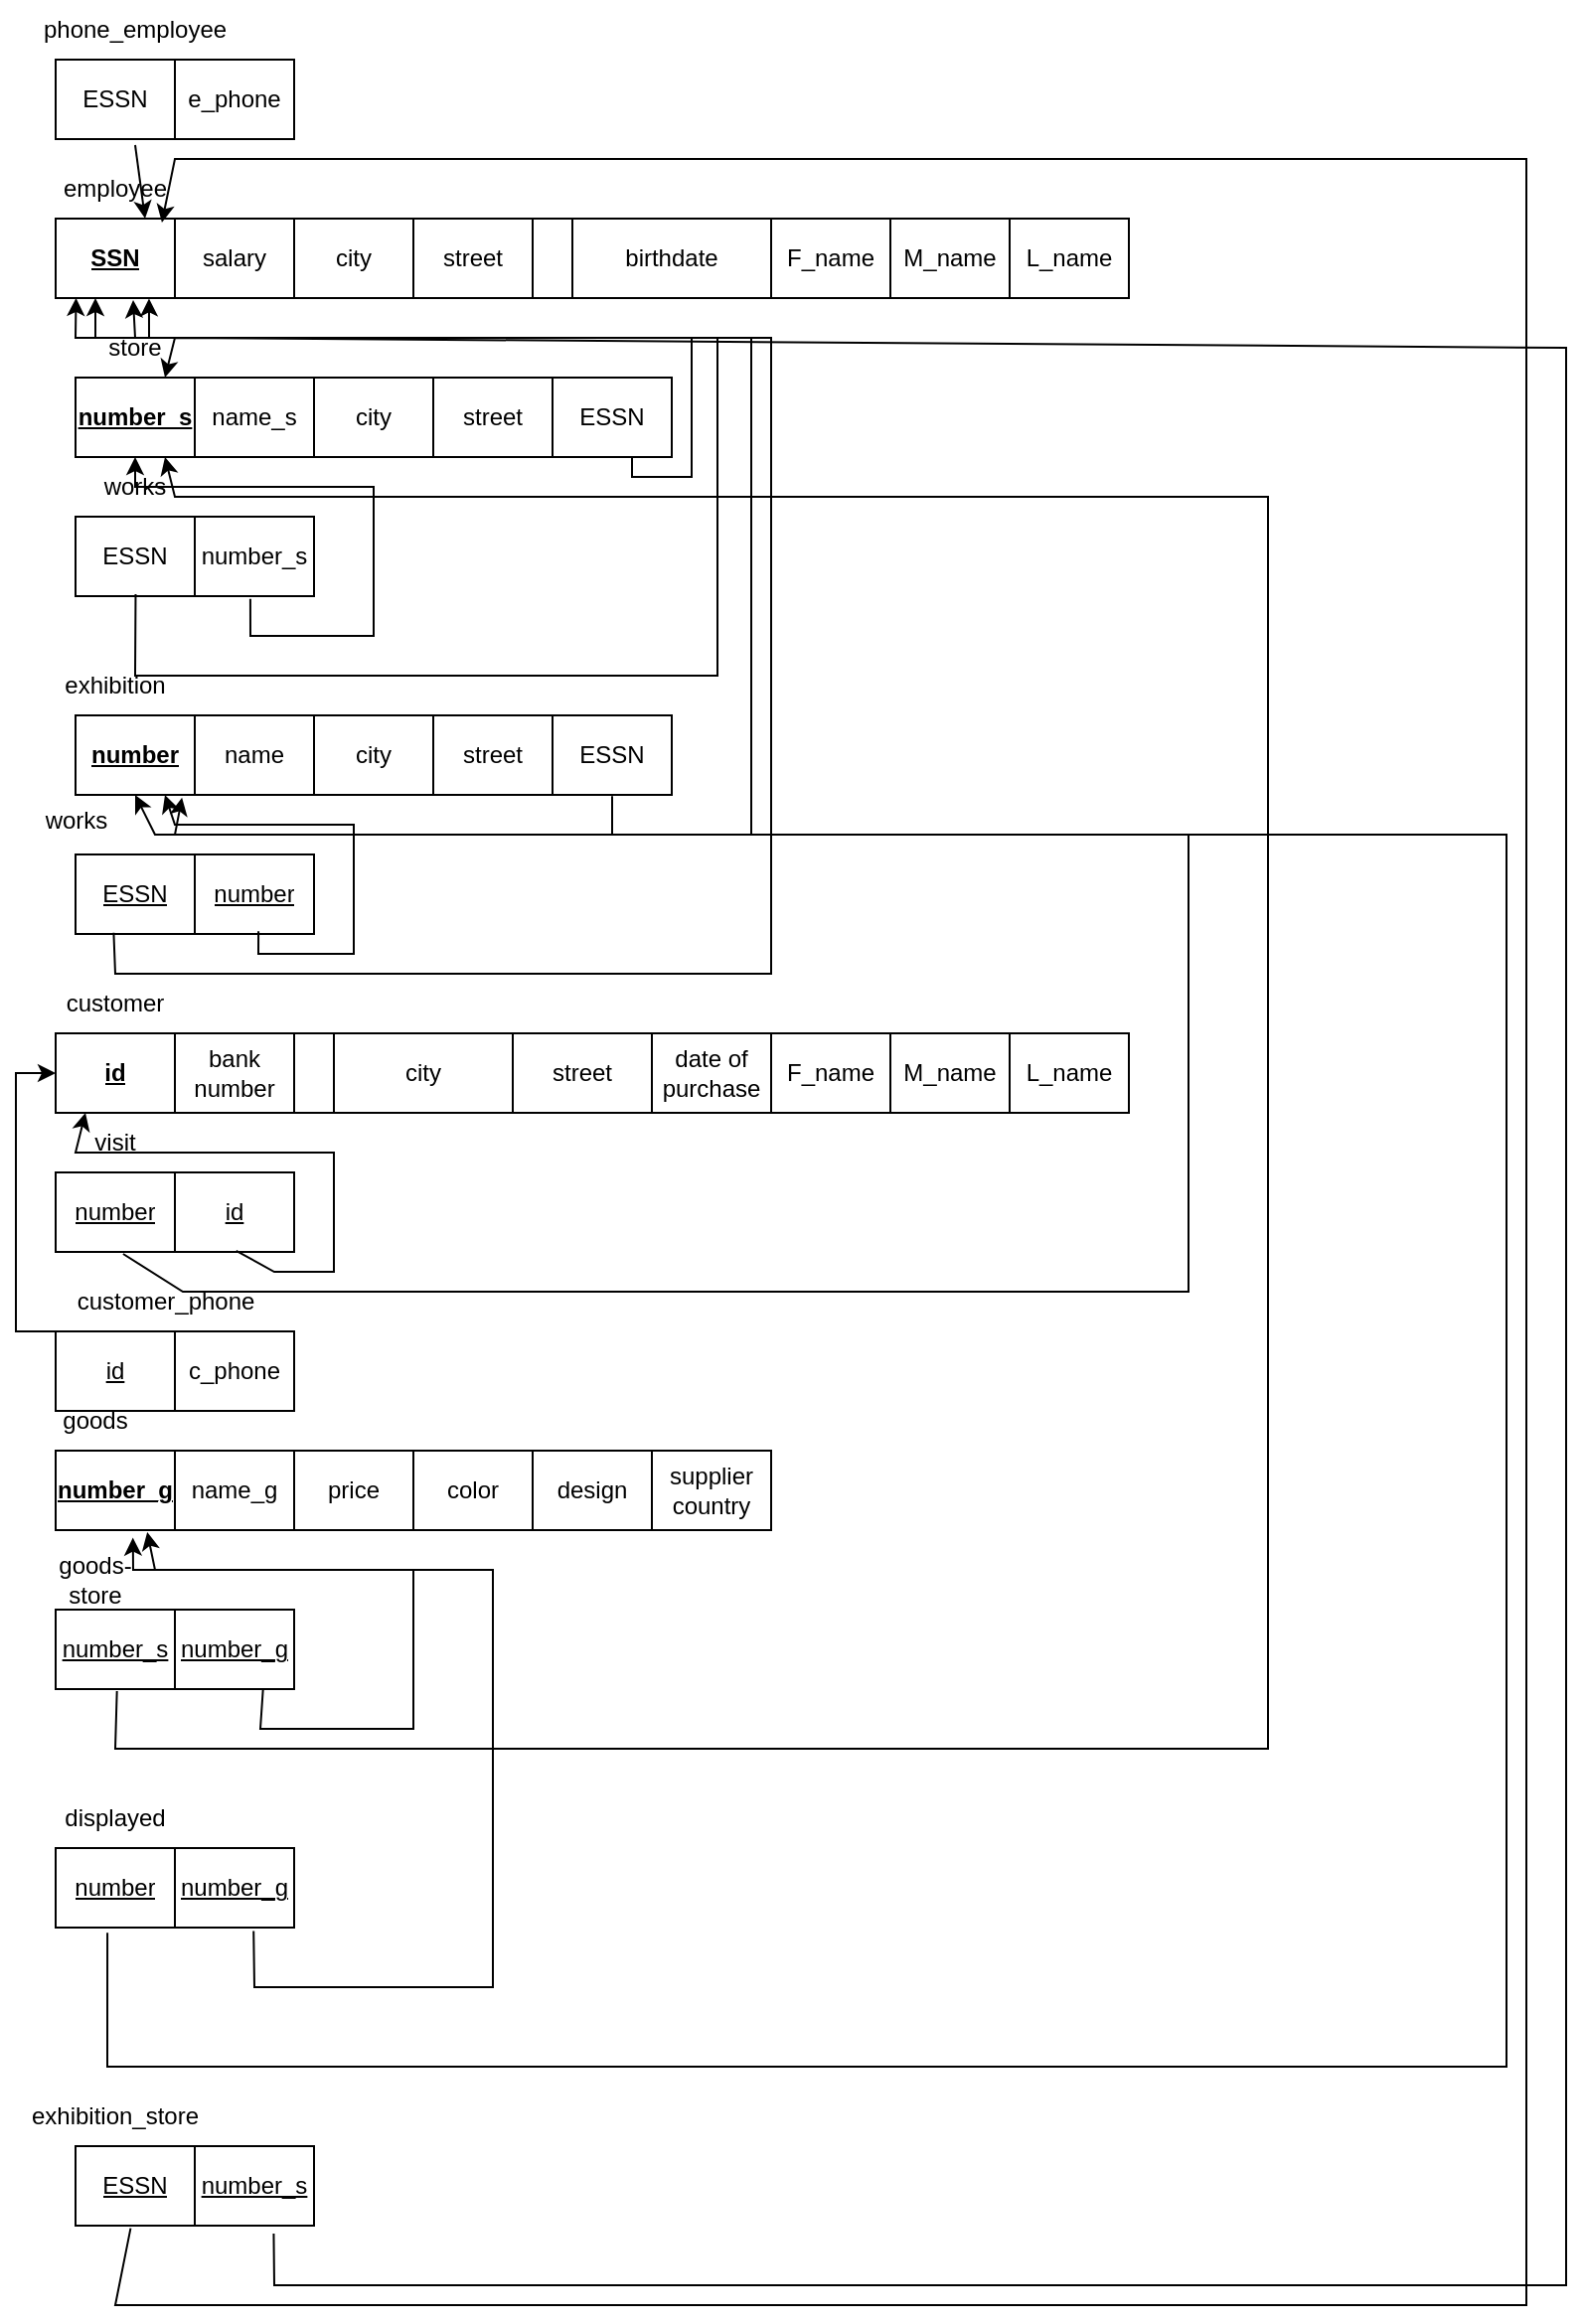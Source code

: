 <mxfile version="22.0.3" type="device">
  <diagram name="Page-1" id="58KdWN8XUuWZUOSXjbe3">
    <mxGraphModel dx="1727" dy="2123" grid="1" gridSize="10" guides="1" tooltips="1" connect="1" arrows="1" fold="1" page="1" pageScale="1" pageWidth="850" pageHeight="1100" math="0" shadow="0">
      <root>
        <mxCell id="0" />
        <mxCell id="1" parent="0" />
        <mxCell id="zqZAwybonV9abnwVC3W8-1" value="" style="shape=table;startSize=0;container=1;collapsible=0;childLayout=tableLayout;" parent="1" vertex="1">
          <mxGeometry x="30" y="30" width="540" height="40" as="geometry" />
        </mxCell>
        <mxCell id="zqZAwybonV9abnwVC3W8-2" value="" style="shape=tableRow;horizontal=0;startSize=0;swimlaneHead=0;swimlaneBody=0;strokeColor=inherit;top=0;left=0;bottom=0;right=0;collapsible=0;dropTarget=0;fillColor=none;points=[[0,0.5],[1,0.5]];portConstraint=eastwest;" parent="zqZAwybonV9abnwVC3W8-1" vertex="1">
          <mxGeometry width="540" height="40" as="geometry" />
        </mxCell>
        <mxCell id="zqZAwybonV9abnwVC3W8-3" value="&lt;u&gt;&lt;b&gt;SSN&lt;/b&gt;&lt;/u&gt;" style="shape=partialRectangle;html=1;whiteSpace=wrap;connectable=0;strokeColor=inherit;overflow=hidden;fillColor=none;top=0;left=0;bottom=0;right=0;pointerEvents=1;" parent="zqZAwybonV9abnwVC3W8-2" vertex="1">
          <mxGeometry width="60" height="40" as="geometry">
            <mxRectangle width="60" height="40" as="alternateBounds" />
          </mxGeometry>
        </mxCell>
        <mxCell id="zqZAwybonV9abnwVC3W8-4" value="salary" style="shape=partialRectangle;html=1;whiteSpace=wrap;connectable=0;strokeColor=inherit;overflow=hidden;fillColor=none;top=0;left=0;bottom=0;right=0;pointerEvents=1;" parent="zqZAwybonV9abnwVC3W8-2" vertex="1">
          <mxGeometry x="60" width="60" height="40" as="geometry">
            <mxRectangle width="60" height="40" as="alternateBounds" />
          </mxGeometry>
        </mxCell>
        <mxCell id="zqZAwybonV9abnwVC3W8-5" value="city" style="shape=partialRectangle;html=1;whiteSpace=wrap;connectable=0;strokeColor=inherit;overflow=hidden;fillColor=none;top=0;left=0;bottom=0;right=0;pointerEvents=1;" parent="zqZAwybonV9abnwVC3W8-2" vertex="1">
          <mxGeometry x="120" width="60" height="40" as="geometry">
            <mxRectangle width="60" height="40" as="alternateBounds" />
          </mxGeometry>
        </mxCell>
        <mxCell id="zqZAwybonV9abnwVC3W8-6" value="street" style="shape=partialRectangle;html=1;whiteSpace=wrap;connectable=0;strokeColor=inherit;overflow=hidden;fillColor=none;top=0;left=0;bottom=0;right=0;pointerEvents=1;" parent="zqZAwybonV9abnwVC3W8-2" vertex="1">
          <mxGeometry x="180" width="60" height="40" as="geometry">
            <mxRectangle width="60" height="40" as="alternateBounds" />
          </mxGeometry>
        </mxCell>
        <mxCell id="zqZAwybonV9abnwVC3W8-7" value="" style="shape=partialRectangle;html=1;whiteSpace=wrap;connectable=0;strokeColor=inherit;overflow=hidden;fillColor=none;top=0;left=0;bottom=0;right=0;pointerEvents=1;" parent="zqZAwybonV9abnwVC3W8-2" vertex="1">
          <mxGeometry x="240" width="20" height="40" as="geometry">
            <mxRectangle width="20" height="40" as="alternateBounds" />
          </mxGeometry>
        </mxCell>
        <mxCell id="zqZAwybonV9abnwVC3W8-8" value="birthdate" style="shape=partialRectangle;html=1;whiteSpace=wrap;connectable=0;strokeColor=inherit;overflow=hidden;fillColor=none;top=0;left=0;bottom=0;right=0;pointerEvents=1;" parent="zqZAwybonV9abnwVC3W8-2" vertex="1">
          <mxGeometry x="260" width="100" height="40" as="geometry">
            <mxRectangle width="100" height="40" as="alternateBounds" />
          </mxGeometry>
        </mxCell>
        <mxCell id="zqZAwybonV9abnwVC3W8-9" value="F_name" style="shape=partialRectangle;html=1;whiteSpace=wrap;connectable=0;strokeColor=inherit;overflow=hidden;fillColor=none;top=0;left=0;bottom=0;right=0;pointerEvents=1;" parent="zqZAwybonV9abnwVC3W8-2" vertex="1">
          <mxGeometry x="360" width="60" height="40" as="geometry">
            <mxRectangle width="60" height="40" as="alternateBounds" />
          </mxGeometry>
        </mxCell>
        <mxCell id="zqZAwybonV9abnwVC3W8-10" value="M_name" style="shape=partialRectangle;html=1;whiteSpace=wrap;connectable=0;strokeColor=inherit;overflow=hidden;fillColor=none;top=0;left=0;bottom=0;right=0;pointerEvents=1;" parent="zqZAwybonV9abnwVC3W8-2" vertex="1">
          <mxGeometry x="420" width="60" height="40" as="geometry">
            <mxRectangle width="60" height="40" as="alternateBounds" />
          </mxGeometry>
        </mxCell>
        <mxCell id="zqZAwybonV9abnwVC3W8-11" value="L_name" style="shape=partialRectangle;html=1;whiteSpace=wrap;connectable=0;strokeColor=inherit;overflow=hidden;fillColor=none;top=0;left=0;bottom=0;right=0;pointerEvents=1;" parent="zqZAwybonV9abnwVC3W8-2" vertex="1">
          <mxGeometry x="480" width="60" height="40" as="geometry">
            <mxRectangle width="60" height="40" as="alternateBounds" />
          </mxGeometry>
        </mxCell>
        <mxCell id="zqZAwybonV9abnwVC3W8-12" value="" style="shape=table;startSize=0;container=1;collapsible=0;childLayout=tableLayout;" parent="1" vertex="1">
          <mxGeometry x="40" y="110" width="300" height="40" as="geometry" />
        </mxCell>
        <mxCell id="zqZAwybonV9abnwVC3W8-13" value="" style="shape=tableRow;horizontal=0;startSize=0;swimlaneHead=0;swimlaneBody=0;strokeColor=inherit;top=0;left=0;bottom=0;right=0;collapsible=0;dropTarget=0;fillColor=none;points=[[0,0.5],[1,0.5]];portConstraint=eastwest;" parent="zqZAwybonV9abnwVC3W8-12" vertex="1">
          <mxGeometry width="300" height="40" as="geometry" />
        </mxCell>
        <mxCell id="zqZAwybonV9abnwVC3W8-14" value="&lt;b&gt;&lt;u&gt;number_s&lt;/u&gt;&lt;/b&gt;" style="shape=partialRectangle;html=1;whiteSpace=wrap;connectable=0;strokeColor=inherit;overflow=hidden;fillColor=none;top=0;left=0;bottom=0;right=0;pointerEvents=1;" parent="zqZAwybonV9abnwVC3W8-13" vertex="1">
          <mxGeometry width="60" height="40" as="geometry">
            <mxRectangle width="60" height="40" as="alternateBounds" />
          </mxGeometry>
        </mxCell>
        <mxCell id="zqZAwybonV9abnwVC3W8-15" value="name_s" style="shape=partialRectangle;html=1;whiteSpace=wrap;connectable=0;strokeColor=inherit;overflow=hidden;fillColor=none;top=0;left=0;bottom=0;right=0;pointerEvents=1;" parent="zqZAwybonV9abnwVC3W8-13" vertex="1">
          <mxGeometry x="60" width="60" height="40" as="geometry">
            <mxRectangle width="60" height="40" as="alternateBounds" />
          </mxGeometry>
        </mxCell>
        <mxCell id="zqZAwybonV9abnwVC3W8-16" value="city" style="shape=partialRectangle;html=1;whiteSpace=wrap;connectable=0;strokeColor=inherit;overflow=hidden;fillColor=none;top=0;left=0;bottom=0;right=0;pointerEvents=1;" parent="zqZAwybonV9abnwVC3W8-13" vertex="1">
          <mxGeometry x="120" width="60" height="40" as="geometry">
            <mxRectangle width="60" height="40" as="alternateBounds" />
          </mxGeometry>
        </mxCell>
        <mxCell id="zqZAwybonV9abnwVC3W8-17" value="street" style="shape=partialRectangle;html=1;whiteSpace=wrap;connectable=0;strokeColor=inherit;overflow=hidden;fillColor=none;top=0;left=0;bottom=0;right=0;pointerEvents=1;" parent="zqZAwybonV9abnwVC3W8-13" vertex="1">
          <mxGeometry x="180" width="60" height="40" as="geometry">
            <mxRectangle width="60" height="40" as="alternateBounds" />
          </mxGeometry>
        </mxCell>
        <mxCell id="zqZAwybonV9abnwVC3W8-18" value="ESSN" style="shape=partialRectangle;html=1;whiteSpace=wrap;connectable=0;strokeColor=inherit;overflow=hidden;fillColor=none;top=0;left=0;bottom=0;right=0;pointerEvents=1;" parent="zqZAwybonV9abnwVC3W8-13" vertex="1">
          <mxGeometry x="240" width="60" height="40" as="geometry">
            <mxRectangle width="60" height="40" as="alternateBounds" />
          </mxGeometry>
        </mxCell>
        <mxCell id="zqZAwybonV9abnwVC3W8-19" value="" style="shape=table;startSize=0;container=1;collapsible=0;childLayout=tableLayout;" parent="1" vertex="1">
          <mxGeometry x="40" y="180" width="120" height="40" as="geometry" />
        </mxCell>
        <mxCell id="zqZAwybonV9abnwVC3W8-20" value="" style="shape=tableRow;horizontal=0;startSize=0;swimlaneHead=0;swimlaneBody=0;strokeColor=inherit;top=0;left=0;bottom=0;right=0;collapsible=0;dropTarget=0;fillColor=none;points=[[0,0.5],[1,0.5]];portConstraint=eastwest;" parent="zqZAwybonV9abnwVC3W8-19" vertex="1">
          <mxGeometry width="120" height="40" as="geometry" />
        </mxCell>
        <mxCell id="zqZAwybonV9abnwVC3W8-21" value="ESSN" style="shape=partialRectangle;html=1;whiteSpace=wrap;connectable=0;strokeColor=inherit;overflow=hidden;fillColor=none;top=0;left=0;bottom=0;right=0;pointerEvents=1;" parent="zqZAwybonV9abnwVC3W8-20" vertex="1">
          <mxGeometry width="60" height="40" as="geometry">
            <mxRectangle width="60" height="40" as="alternateBounds" />
          </mxGeometry>
        </mxCell>
        <mxCell id="zqZAwybonV9abnwVC3W8-22" value="number_s" style="shape=partialRectangle;html=1;whiteSpace=wrap;connectable=0;strokeColor=inherit;overflow=hidden;fillColor=none;top=0;left=0;bottom=0;right=0;pointerEvents=1;" parent="zqZAwybonV9abnwVC3W8-20" vertex="1">
          <mxGeometry x="60" width="60" height="40" as="geometry">
            <mxRectangle width="60" height="40" as="alternateBounds" />
          </mxGeometry>
        </mxCell>
        <mxCell id="zqZAwybonV9abnwVC3W8-23" value="employee" style="text;html=1;strokeColor=none;fillColor=none;align=center;verticalAlign=middle;whiteSpace=wrap;rounded=0;" parent="1" vertex="1">
          <mxGeometry x="30" width="60" height="30" as="geometry" />
        </mxCell>
        <mxCell id="zqZAwybonV9abnwVC3W8-24" value="store" style="text;html=1;strokeColor=none;fillColor=none;align=center;verticalAlign=middle;whiteSpace=wrap;rounded=0;" parent="1" vertex="1">
          <mxGeometry x="40" y="80" width="60" height="30" as="geometry" />
        </mxCell>
        <mxCell id="zqZAwybonV9abnwVC3W8-25" value="works" style="text;html=1;strokeColor=none;fillColor=none;align=center;verticalAlign=middle;whiteSpace=wrap;rounded=0;" parent="1" vertex="1">
          <mxGeometry x="40" y="150" width="60" height="30" as="geometry" />
        </mxCell>
        <mxCell id="zqZAwybonV9abnwVC3W8-26" value="" style="endArrow=classic;html=1;rounded=0;" parent="1" edge="1">
          <mxGeometry width="50" height="50" relative="1" as="geometry">
            <mxPoint x="320" y="150" as="sourcePoint" />
            <mxPoint x="69" y="71" as="targetPoint" />
            <Array as="points">
              <mxPoint x="320" y="160" />
              <mxPoint x="350" y="160" />
              <mxPoint x="350" y="90" />
              <mxPoint x="210" y="90" />
              <mxPoint x="70" y="90" />
            </Array>
          </mxGeometry>
        </mxCell>
        <mxCell id="zqZAwybonV9abnwVC3W8-27" value="" style="endArrow=classic;html=1;rounded=0;exitX=0.227;exitY=0.975;exitDx=0;exitDy=0;exitPerimeter=0;entryX=0.087;entryY=1.005;entryDx=0;entryDy=0;entryPerimeter=0;" parent="1" target="zqZAwybonV9abnwVC3W8-2" edge="1">
          <mxGeometry width="50" height="50" relative="1" as="geometry">
            <mxPoint x="70.24" y="219" as="sourcePoint" />
            <mxPoint x="330" y="80" as="targetPoint" />
            <Array as="points">
              <mxPoint x="70" y="260" />
              <mxPoint x="233" y="260" />
              <mxPoint x="300" y="260" />
              <mxPoint x="363" y="260" />
              <mxPoint x="363" y="90" />
              <mxPoint x="77" y="90" />
            </Array>
          </mxGeometry>
        </mxCell>
        <mxCell id="zqZAwybonV9abnwVC3W8-28" value="" style="endArrow=classic;html=1;rounded=0;exitX=0.733;exitY=1.035;exitDx=0;exitDy=0;exitPerimeter=0;entryX=0.5;entryY=0;entryDx=0;entryDy=0;" parent="1" source="zqZAwybonV9abnwVC3W8-20" target="zqZAwybonV9abnwVC3W8-25" edge="1">
          <mxGeometry width="50" height="50" relative="1" as="geometry">
            <mxPoint x="130" y="230" as="sourcePoint" />
            <mxPoint x="180" y="210" as="targetPoint" />
            <Array as="points">
              <mxPoint x="128" y="240" />
              <mxPoint x="190" y="240" />
              <mxPoint x="190" y="165" />
              <mxPoint x="70" y="165" />
            </Array>
          </mxGeometry>
        </mxCell>
        <mxCell id="zqZAwybonV9abnwVC3W8-29" value="" style="shape=table;startSize=0;container=1;collapsible=0;childLayout=tableLayout;" parent="1" vertex="1">
          <mxGeometry x="40" y="280" width="300" height="40" as="geometry" />
        </mxCell>
        <mxCell id="zqZAwybonV9abnwVC3W8-30" value="" style="shape=tableRow;horizontal=0;startSize=0;swimlaneHead=0;swimlaneBody=0;strokeColor=inherit;top=0;left=0;bottom=0;right=0;collapsible=0;dropTarget=0;fillColor=none;points=[[0,0.5],[1,0.5]];portConstraint=eastwest;" parent="zqZAwybonV9abnwVC3W8-29" vertex="1">
          <mxGeometry width="300" height="40" as="geometry" />
        </mxCell>
        <mxCell id="zqZAwybonV9abnwVC3W8-31" value="&lt;b&gt;&lt;u&gt;number&lt;/u&gt;&lt;/b&gt;" style="shape=partialRectangle;html=1;whiteSpace=wrap;connectable=0;strokeColor=inherit;overflow=hidden;fillColor=none;top=0;left=0;bottom=0;right=0;pointerEvents=1;" parent="zqZAwybonV9abnwVC3W8-30" vertex="1">
          <mxGeometry width="60" height="40" as="geometry">
            <mxRectangle width="60" height="40" as="alternateBounds" />
          </mxGeometry>
        </mxCell>
        <mxCell id="zqZAwybonV9abnwVC3W8-32" value="name" style="shape=partialRectangle;html=1;whiteSpace=wrap;connectable=0;strokeColor=inherit;overflow=hidden;fillColor=none;top=0;left=0;bottom=0;right=0;pointerEvents=1;" parent="zqZAwybonV9abnwVC3W8-30" vertex="1">
          <mxGeometry x="60" width="60" height="40" as="geometry">
            <mxRectangle width="60" height="40" as="alternateBounds" />
          </mxGeometry>
        </mxCell>
        <mxCell id="zqZAwybonV9abnwVC3W8-33" value="city" style="shape=partialRectangle;html=1;whiteSpace=wrap;connectable=0;strokeColor=inherit;overflow=hidden;fillColor=none;top=0;left=0;bottom=0;right=0;pointerEvents=1;" parent="zqZAwybonV9abnwVC3W8-30" vertex="1">
          <mxGeometry x="120" width="60" height="40" as="geometry">
            <mxRectangle width="60" height="40" as="alternateBounds" />
          </mxGeometry>
        </mxCell>
        <mxCell id="zqZAwybonV9abnwVC3W8-34" value="street" style="shape=partialRectangle;html=1;whiteSpace=wrap;connectable=0;strokeColor=inherit;overflow=hidden;fillColor=none;top=0;left=0;bottom=0;right=0;pointerEvents=1;" parent="zqZAwybonV9abnwVC3W8-30" vertex="1">
          <mxGeometry x="180" width="60" height="40" as="geometry">
            <mxRectangle width="60" height="40" as="alternateBounds" />
          </mxGeometry>
        </mxCell>
        <mxCell id="zqZAwybonV9abnwVC3W8-35" value="ESSN" style="shape=partialRectangle;html=1;whiteSpace=wrap;connectable=0;strokeColor=inherit;overflow=hidden;fillColor=none;top=0;left=0;bottom=0;right=0;pointerEvents=1;" parent="zqZAwybonV9abnwVC3W8-30" vertex="1">
          <mxGeometry x="240" width="60" height="40" as="geometry">
            <mxRectangle width="60" height="40" as="alternateBounds" />
          </mxGeometry>
        </mxCell>
        <mxCell id="zqZAwybonV9abnwVC3W8-36" value="" style="shape=table;startSize=0;container=1;collapsible=0;childLayout=tableLayout;" parent="1" vertex="1">
          <mxGeometry x="40" y="350" width="120" height="40" as="geometry" />
        </mxCell>
        <mxCell id="zqZAwybonV9abnwVC3W8-37" value="" style="shape=tableRow;horizontal=0;startSize=0;swimlaneHead=0;swimlaneBody=0;strokeColor=inherit;top=0;left=0;bottom=0;right=0;collapsible=0;dropTarget=0;fillColor=none;points=[[0,0.5],[1,0.5]];portConstraint=eastwest;" parent="zqZAwybonV9abnwVC3W8-36" vertex="1">
          <mxGeometry width="120" height="40" as="geometry" />
        </mxCell>
        <mxCell id="zqZAwybonV9abnwVC3W8-38" value="&lt;u&gt;ESSN&lt;/u&gt;" style="shape=partialRectangle;html=1;whiteSpace=wrap;connectable=0;strokeColor=inherit;overflow=hidden;fillColor=none;top=0;left=0;bottom=0;right=0;pointerEvents=1;" parent="zqZAwybonV9abnwVC3W8-37" vertex="1">
          <mxGeometry width="60" height="40" as="geometry">
            <mxRectangle width="60" height="40" as="alternateBounds" />
          </mxGeometry>
        </mxCell>
        <mxCell id="zqZAwybonV9abnwVC3W8-39" value="&lt;u&gt;number&lt;/u&gt;" style="shape=partialRectangle;html=1;whiteSpace=wrap;connectable=0;strokeColor=inherit;overflow=hidden;fillColor=none;top=0;left=0;bottom=0;right=0;pointerEvents=1;" parent="zqZAwybonV9abnwVC3W8-37" vertex="1">
          <mxGeometry x="60" width="60" height="40" as="geometry">
            <mxRectangle width="60" height="40" as="alternateBounds" />
          </mxGeometry>
        </mxCell>
        <mxCell id="zqZAwybonV9abnwVC3W8-40" value="exhibition" style="text;html=1;strokeColor=none;fillColor=none;align=center;verticalAlign=middle;whiteSpace=wrap;rounded=0;" parent="1" vertex="1">
          <mxGeometry x="30" y="250" width="60" height="30" as="geometry" />
        </mxCell>
        <mxCell id="zqZAwybonV9abnwVC3W8-42" value="" style="endArrow=classic;html=1;rounded=0;exitX=0.928;exitY=1.015;exitDx=0;exitDy=0;exitPerimeter=0;" parent="1" edge="1">
          <mxGeometry width="50" height="50" relative="1" as="geometry">
            <mxPoint x="310.0" y="320.6" as="sourcePoint" />
            <mxPoint x="50" y="70" as="targetPoint" />
            <Array as="points">
              <mxPoint x="310" y="340" />
              <mxPoint x="351.6" y="340" />
              <mxPoint x="380" y="340" />
              <mxPoint x="380" y="90" />
              <mxPoint x="50" y="90" />
            </Array>
          </mxGeometry>
        </mxCell>
        <mxCell id="zqZAwybonV9abnwVC3W8-43" value="" style="endArrow=classic;html=1;rounded=0;exitX=0.16;exitY=0.985;exitDx=0;exitDy=0;exitPerimeter=0;entryX=0.019;entryY=1;entryDx=0;entryDy=0;entryPerimeter=0;" parent="1" source="zqZAwybonV9abnwVC3W8-37" target="zqZAwybonV9abnwVC3W8-2" edge="1">
          <mxGeometry width="50" height="50" relative="1" as="geometry">
            <mxPoint x="60" y="410" as="sourcePoint" />
            <mxPoint x="390" y="80" as="targetPoint" />
            <Array as="points">
              <mxPoint x="60" y="410" />
              <mxPoint x="100" y="410" />
              <mxPoint x="390" y="410" />
              <mxPoint x="390" y="90" />
              <mxPoint x="40" y="90" />
            </Array>
          </mxGeometry>
        </mxCell>
        <mxCell id="zqZAwybonV9abnwVC3W8-44" value="" style="endArrow=classic;html=1;rounded=0;exitX=0.767;exitY=0.965;exitDx=0;exitDy=0;exitPerimeter=0;entryX=0.75;entryY=0;entryDx=0;entryDy=0;" parent="1" source="zqZAwybonV9abnwVC3W8-37" edge="1">
          <mxGeometry width="50" height="50" relative="1" as="geometry">
            <mxPoint x="180" y="395" as="sourcePoint" />
            <mxPoint x="85" y="320" as="targetPoint" />
            <Array as="points">
              <mxPoint x="132" y="400" />
              <mxPoint x="180" y="400" />
              <mxPoint x="180" y="380" />
              <mxPoint x="180" y="335" />
              <mxPoint x="90" y="335" />
            </Array>
          </mxGeometry>
        </mxCell>
        <mxCell id="zqZAwybonV9abnwVC3W8-45" value="" style="shape=table;startSize=0;container=1;collapsible=0;childLayout=tableLayout;" parent="1" vertex="1">
          <mxGeometry x="30" y="440" width="540" height="40" as="geometry" />
        </mxCell>
        <mxCell id="zqZAwybonV9abnwVC3W8-46" value="" style="shape=tableRow;horizontal=0;startSize=0;swimlaneHead=0;swimlaneBody=0;strokeColor=inherit;top=0;left=0;bottom=0;right=0;collapsible=0;dropTarget=0;fillColor=none;points=[[0,0.5],[1,0.5]];portConstraint=eastwest;" parent="zqZAwybonV9abnwVC3W8-45" vertex="1">
          <mxGeometry width="540" height="40" as="geometry" />
        </mxCell>
        <mxCell id="zqZAwybonV9abnwVC3W8-47" value="&lt;b&gt;&lt;u&gt;id&lt;/u&gt;&lt;/b&gt;" style="shape=partialRectangle;html=1;whiteSpace=wrap;connectable=0;strokeColor=inherit;overflow=hidden;fillColor=none;top=0;left=0;bottom=0;right=0;pointerEvents=1;" parent="zqZAwybonV9abnwVC3W8-46" vertex="1">
          <mxGeometry width="60" height="40" as="geometry">
            <mxRectangle width="60" height="40" as="alternateBounds" />
          </mxGeometry>
        </mxCell>
        <mxCell id="zqZAwybonV9abnwVC3W8-48" value="bank number" style="shape=partialRectangle;html=1;whiteSpace=wrap;connectable=0;strokeColor=inherit;overflow=hidden;fillColor=none;top=0;left=0;bottom=0;right=0;pointerEvents=1;" parent="zqZAwybonV9abnwVC3W8-46" vertex="1">
          <mxGeometry x="60" width="60" height="40" as="geometry">
            <mxRectangle width="60" height="40" as="alternateBounds" />
          </mxGeometry>
        </mxCell>
        <mxCell id="zqZAwybonV9abnwVC3W8-49" value="" style="shape=partialRectangle;html=1;whiteSpace=wrap;connectable=0;strokeColor=inherit;overflow=hidden;fillColor=none;top=0;left=0;bottom=0;right=0;pointerEvents=1;" parent="zqZAwybonV9abnwVC3W8-46" vertex="1">
          <mxGeometry x="120" width="20" height="40" as="geometry">
            <mxRectangle width="20" height="40" as="alternateBounds" />
          </mxGeometry>
        </mxCell>
        <mxCell id="zqZAwybonV9abnwVC3W8-50" value="city" style="shape=partialRectangle;html=1;whiteSpace=wrap;connectable=0;strokeColor=inherit;overflow=hidden;fillColor=none;top=0;left=0;bottom=0;right=0;pointerEvents=1;" parent="zqZAwybonV9abnwVC3W8-46" vertex="1">
          <mxGeometry x="140" width="90" height="40" as="geometry">
            <mxRectangle width="90" height="40" as="alternateBounds" />
          </mxGeometry>
        </mxCell>
        <mxCell id="zqZAwybonV9abnwVC3W8-51" value="street" style="shape=partialRectangle;html=1;whiteSpace=wrap;connectable=0;strokeColor=inherit;overflow=hidden;fillColor=none;top=0;left=0;bottom=0;right=0;pointerEvents=1;" parent="zqZAwybonV9abnwVC3W8-46" vertex="1">
          <mxGeometry x="230" width="70" height="40" as="geometry">
            <mxRectangle width="70" height="40" as="alternateBounds" />
          </mxGeometry>
        </mxCell>
        <mxCell id="zqZAwybonV9abnwVC3W8-52" value="date of purchase" style="shape=partialRectangle;html=1;whiteSpace=wrap;connectable=0;strokeColor=inherit;overflow=hidden;fillColor=none;top=0;left=0;bottom=0;right=0;pointerEvents=1;" parent="zqZAwybonV9abnwVC3W8-46" vertex="1">
          <mxGeometry x="300" width="60" height="40" as="geometry">
            <mxRectangle width="60" height="40" as="alternateBounds" />
          </mxGeometry>
        </mxCell>
        <mxCell id="zqZAwybonV9abnwVC3W8-53" value="F_name" style="shape=partialRectangle;html=1;whiteSpace=wrap;connectable=0;strokeColor=inherit;overflow=hidden;fillColor=none;top=0;left=0;bottom=0;right=0;pointerEvents=1;" parent="zqZAwybonV9abnwVC3W8-46" vertex="1">
          <mxGeometry x="360" width="60" height="40" as="geometry">
            <mxRectangle width="60" height="40" as="alternateBounds" />
          </mxGeometry>
        </mxCell>
        <mxCell id="zqZAwybonV9abnwVC3W8-54" value="M_name" style="shape=partialRectangle;html=1;whiteSpace=wrap;connectable=0;strokeColor=inherit;overflow=hidden;fillColor=none;top=0;left=0;bottom=0;right=0;pointerEvents=1;" parent="zqZAwybonV9abnwVC3W8-46" vertex="1">
          <mxGeometry x="420" width="60" height="40" as="geometry">
            <mxRectangle width="60" height="40" as="alternateBounds" />
          </mxGeometry>
        </mxCell>
        <mxCell id="zqZAwybonV9abnwVC3W8-55" value="L_name" style="shape=partialRectangle;html=1;whiteSpace=wrap;connectable=0;strokeColor=inherit;overflow=hidden;fillColor=none;top=0;left=0;bottom=0;right=0;pointerEvents=1;" parent="zqZAwybonV9abnwVC3W8-46" vertex="1">
          <mxGeometry x="480" width="60" height="40" as="geometry">
            <mxRectangle width="60" height="40" as="alternateBounds" />
          </mxGeometry>
        </mxCell>
        <mxCell id="zqZAwybonV9abnwVC3W8-56" value="" style="shape=table;startSize=0;container=1;collapsible=0;childLayout=tableLayout;" parent="1" vertex="1">
          <mxGeometry x="30" y="510" width="120" height="40" as="geometry" />
        </mxCell>
        <mxCell id="zqZAwybonV9abnwVC3W8-57" value="" style="shape=tableRow;horizontal=0;startSize=0;swimlaneHead=0;swimlaneBody=0;strokeColor=inherit;top=0;left=0;bottom=0;right=0;collapsible=0;dropTarget=0;fillColor=none;points=[[0,0.5],[1,0.5]];portConstraint=eastwest;" parent="zqZAwybonV9abnwVC3W8-56" vertex="1">
          <mxGeometry width="120" height="40" as="geometry" />
        </mxCell>
        <mxCell id="zqZAwybonV9abnwVC3W8-58" value="&lt;u&gt;number&lt;/u&gt;" style="shape=partialRectangle;html=1;whiteSpace=wrap;connectable=0;strokeColor=inherit;overflow=hidden;fillColor=none;top=0;left=0;bottom=0;right=0;pointerEvents=1;" parent="zqZAwybonV9abnwVC3W8-57" vertex="1">
          <mxGeometry width="60" height="40" as="geometry">
            <mxRectangle width="60" height="40" as="alternateBounds" />
          </mxGeometry>
        </mxCell>
        <mxCell id="zqZAwybonV9abnwVC3W8-59" value="&lt;u&gt;id&lt;/u&gt;" style="shape=partialRectangle;html=1;whiteSpace=wrap;connectable=0;strokeColor=inherit;overflow=hidden;fillColor=none;top=0;left=0;bottom=0;right=0;pointerEvents=1;" parent="zqZAwybonV9abnwVC3W8-57" vertex="1">
          <mxGeometry x="60" width="60" height="40" as="geometry">
            <mxRectangle width="60" height="40" as="alternateBounds" />
          </mxGeometry>
        </mxCell>
        <mxCell id="zqZAwybonV9abnwVC3W8-60" value="customer" style="text;html=1;strokeColor=none;fillColor=none;align=center;verticalAlign=middle;whiteSpace=wrap;rounded=0;" parent="1" vertex="1">
          <mxGeometry x="30" y="410" width="60" height="30" as="geometry" />
        </mxCell>
        <mxCell id="zqZAwybonV9abnwVC3W8-61" value="visit" style="text;html=1;strokeColor=none;fillColor=none;align=center;verticalAlign=middle;whiteSpace=wrap;rounded=0;" parent="1" vertex="1">
          <mxGeometry x="30" y="480" width="60" height="30" as="geometry" />
        </mxCell>
        <mxCell id="zqZAwybonV9abnwVC3W8-67" value="" style="endArrow=classic;html=1;rounded=0;exitX=0.87;exitY=0.985;exitDx=0;exitDy=0;exitPerimeter=0;entryX=0.108;entryY=1.095;entryDx=0;entryDy=0;entryPerimeter=0;" parent="1" source="zqZAwybonV9abnwVC3W8-80" target="zqZAwybonV9abnwVC3W8-72" edge="1">
          <mxGeometry width="50" height="50" relative="1" as="geometry">
            <mxPoint x="165" y="750" as="sourcePoint" />
            <mxPoint x="200" y="670" as="targetPoint" />
            <Array as="points">
              <mxPoint x="133" y="790" />
              <mxPoint x="210" y="790" />
              <mxPoint x="210" y="750" />
              <mxPoint x="210" y="710" />
              <mxPoint x="69" y="710" />
            </Array>
          </mxGeometry>
        </mxCell>
        <mxCell id="zqZAwybonV9abnwVC3W8-69" value="" style="endArrow=classic;html=1;rounded=0;exitX=0.757;exitY=0.985;exitDx=0;exitDy=0;exitPerimeter=0;entryX=0.25;entryY=0;entryDx=0;entryDy=0;" parent="1" source="zqZAwybonV9abnwVC3W8-57" target="zqZAwybonV9abnwVC3W8-61" edge="1">
          <mxGeometry width="50" height="50" relative="1" as="geometry">
            <mxPoint x="150" y="590" as="sourcePoint" />
            <mxPoint x="170" y="490" as="targetPoint" />
            <Array as="points">
              <mxPoint x="140" y="560" />
              <mxPoint x="170" y="560" />
              <mxPoint x="170" y="500" />
              <mxPoint x="40" y="500" />
            </Array>
          </mxGeometry>
        </mxCell>
        <mxCell id="zqZAwybonV9abnwVC3W8-70" value="" style="endArrow=classic;html=1;rounded=0;exitX=0.283;exitY=1.025;exitDx=0;exitDy=0;exitPerimeter=0;entryX=0.893;entryY=0.047;entryDx=0;entryDy=0;entryPerimeter=0;" parent="1" source="zqZAwybonV9abnwVC3W8-57" edge="1">
          <mxGeometry width="50" height="50" relative="1" as="geometry">
            <mxPoint x="90" y="590" as="sourcePoint" />
            <mxPoint x="93.58" y="321.41" as="targetPoint" />
            <Array as="points">
              <mxPoint x="94" y="570" />
              <mxPoint x="600" y="570" />
              <mxPoint x="600" y="340" />
              <mxPoint x="170" y="340" />
              <mxPoint x="90" y="340" />
            </Array>
          </mxGeometry>
        </mxCell>
        <mxCell id="zqZAwybonV9abnwVC3W8-79" value="" style="shape=table;startSize=0;container=1;collapsible=0;childLayout=tableLayout;" parent="1" vertex="1">
          <mxGeometry x="30" y="730" width="120" height="40" as="geometry" />
        </mxCell>
        <mxCell id="zqZAwybonV9abnwVC3W8-80" value="" style="shape=tableRow;horizontal=0;startSize=0;swimlaneHead=0;swimlaneBody=0;strokeColor=inherit;top=0;left=0;bottom=0;right=0;collapsible=0;dropTarget=0;fillColor=none;points=[[0,0.5],[1,0.5]];portConstraint=eastwest;" parent="zqZAwybonV9abnwVC3W8-79" vertex="1">
          <mxGeometry width="120" height="40" as="geometry" />
        </mxCell>
        <mxCell id="zqZAwybonV9abnwVC3W8-81" value="&lt;u&gt;number_s&lt;/u&gt;" style="shape=partialRectangle;html=1;whiteSpace=wrap;connectable=0;strokeColor=inherit;overflow=hidden;fillColor=none;top=0;left=0;bottom=0;right=0;pointerEvents=1;" parent="zqZAwybonV9abnwVC3W8-80" vertex="1">
          <mxGeometry width="60" height="40" as="geometry">
            <mxRectangle width="60" height="40" as="alternateBounds" />
          </mxGeometry>
        </mxCell>
        <mxCell id="zqZAwybonV9abnwVC3W8-82" value="&lt;u&gt;number_g&lt;/u&gt;" style="shape=partialRectangle;html=1;whiteSpace=wrap;connectable=0;strokeColor=inherit;overflow=hidden;fillColor=none;top=0;left=0;bottom=0;right=0;pointerEvents=1;" parent="zqZAwybonV9abnwVC3W8-80" vertex="1">
          <mxGeometry x="60" width="60" height="40" as="geometry">
            <mxRectangle width="60" height="40" as="alternateBounds" />
          </mxGeometry>
        </mxCell>
        <mxCell id="zqZAwybonV9abnwVC3W8-83" value="goods" style="text;html=1;strokeColor=none;fillColor=none;align=center;verticalAlign=middle;whiteSpace=wrap;rounded=0;" parent="1" vertex="1">
          <mxGeometry x="20" y="620" width="60" height="30" as="geometry" />
        </mxCell>
        <mxCell id="zqZAwybonV9abnwVC3W8-84" value="goods-store" style="text;html=1;strokeColor=none;fillColor=none;align=center;verticalAlign=middle;whiteSpace=wrap;rounded=0;" parent="1" vertex="1">
          <mxGeometry x="20" y="700" width="60" height="30" as="geometry" />
        </mxCell>
        <mxCell id="zqZAwybonV9abnwVC3W8-85" value="" style="endArrow=classic;html=1;rounded=0;exitX=0.257;exitY=1.025;exitDx=0;exitDy=0;exitPerimeter=0;entryX=0.75;entryY=0;entryDx=0;entryDy=0;" parent="1" source="zqZAwybonV9abnwVC3W8-80" target="zqZAwybonV9abnwVC3W8-25" edge="1">
          <mxGeometry width="50" height="50" relative="1" as="geometry">
            <mxPoint x="390" y="730" as="sourcePoint" />
            <mxPoint x="630" y="158.4" as="targetPoint" />
            <Array as="points">
              <mxPoint x="60" y="800" />
              <mxPoint x="450" y="800" />
              <mxPoint x="640" y="800" />
              <mxPoint x="640" y="770" />
              <mxPoint x="640" y="170" />
              <mxPoint x="90" y="170" />
            </Array>
          </mxGeometry>
        </mxCell>
        <mxCell id="0mj2YyJYko8UPPdSsT4C-1" value="" style="shape=table;startSize=0;container=1;collapsible=0;childLayout=tableLayout;" parent="1" vertex="1">
          <mxGeometry x="30" y="-50" width="120" height="40" as="geometry" />
        </mxCell>
        <mxCell id="0mj2YyJYko8UPPdSsT4C-2" value="" style="shape=tableRow;horizontal=0;startSize=0;swimlaneHead=0;swimlaneBody=0;strokeColor=inherit;top=0;left=0;bottom=0;right=0;collapsible=0;dropTarget=0;fillColor=none;points=[[0,0.5],[1,0.5]];portConstraint=eastwest;" parent="0mj2YyJYko8UPPdSsT4C-1" vertex="1">
          <mxGeometry width="120" height="40" as="geometry" />
        </mxCell>
        <mxCell id="0mj2YyJYko8UPPdSsT4C-3" value="ESSN" style="shape=partialRectangle;html=1;whiteSpace=wrap;connectable=0;strokeColor=inherit;overflow=hidden;fillColor=none;top=0;left=0;bottom=0;right=0;pointerEvents=1;" parent="0mj2YyJYko8UPPdSsT4C-2" vertex="1">
          <mxGeometry width="60" height="40" as="geometry">
            <mxRectangle width="60" height="40" as="alternateBounds" />
          </mxGeometry>
        </mxCell>
        <mxCell id="0mj2YyJYko8UPPdSsT4C-4" value="e_phone" style="shape=partialRectangle;html=1;whiteSpace=wrap;connectable=0;strokeColor=inherit;overflow=hidden;fillColor=none;top=0;left=0;bottom=0;right=0;pointerEvents=1;" parent="0mj2YyJYko8UPPdSsT4C-2" vertex="1">
          <mxGeometry x="60" width="60" height="40" as="geometry">
            <mxRectangle width="60" height="40" as="alternateBounds" />
          </mxGeometry>
        </mxCell>
        <mxCell id="0mj2YyJYko8UPPdSsT4C-5" value="phone_employee" style="text;html=1;strokeColor=none;fillColor=none;align=center;verticalAlign=middle;whiteSpace=wrap;rounded=0;" parent="1" vertex="1">
          <mxGeometry x="30" y="-80" width="80" height="30" as="geometry" />
        </mxCell>
        <mxCell id="0mj2YyJYko8UPPdSsT4C-6" value="" style="endArrow=classic;html=1;rounded=0;entryX=0.75;entryY=1;entryDx=0;entryDy=0;" parent="1" target="zqZAwybonV9abnwVC3W8-23" edge="1">
          <mxGeometry width="50" height="50" relative="1" as="geometry">
            <mxPoint x="70" y="-7" as="sourcePoint" />
            <mxPoint x="59.5" y="20" as="targetPoint" />
          </mxGeometry>
        </mxCell>
        <mxCell id="zqZAwybonV9abnwVC3W8-71" value="" style="shape=table;startSize=0;container=1;collapsible=0;childLayout=tableLayout;" parent="1" vertex="1">
          <mxGeometry x="30" y="650" width="360" height="40" as="geometry" />
        </mxCell>
        <mxCell id="zqZAwybonV9abnwVC3W8-72" value="" style="shape=tableRow;horizontal=0;startSize=0;swimlaneHead=0;swimlaneBody=0;strokeColor=inherit;top=0;left=0;bottom=0;right=0;collapsible=0;dropTarget=0;fillColor=none;points=[[0,0.5],[1,0.5]];portConstraint=eastwest;" parent="zqZAwybonV9abnwVC3W8-71" vertex="1">
          <mxGeometry width="360" height="40" as="geometry" />
        </mxCell>
        <mxCell id="zqZAwybonV9abnwVC3W8-73" value="&lt;b&gt;&lt;u&gt;number_g&lt;/u&gt;&lt;/b&gt;" style="shape=partialRectangle;html=1;whiteSpace=wrap;connectable=0;strokeColor=inherit;overflow=hidden;fillColor=none;top=0;left=0;bottom=0;right=0;pointerEvents=1;" parent="zqZAwybonV9abnwVC3W8-72" vertex="1">
          <mxGeometry width="60" height="40" as="geometry">
            <mxRectangle width="60" height="40" as="alternateBounds" />
          </mxGeometry>
        </mxCell>
        <mxCell id="zqZAwybonV9abnwVC3W8-74" value="name_g" style="shape=partialRectangle;html=1;whiteSpace=wrap;connectable=0;strokeColor=inherit;overflow=hidden;fillColor=none;top=0;left=0;bottom=0;right=0;pointerEvents=1;" parent="zqZAwybonV9abnwVC3W8-72" vertex="1">
          <mxGeometry x="60" width="60" height="40" as="geometry">
            <mxRectangle width="60" height="40" as="alternateBounds" />
          </mxGeometry>
        </mxCell>
        <mxCell id="zqZAwybonV9abnwVC3W8-75" value="price" style="shape=partialRectangle;html=1;whiteSpace=wrap;connectable=0;strokeColor=inherit;overflow=hidden;fillColor=none;top=0;left=0;bottom=0;right=0;pointerEvents=1;" parent="zqZAwybonV9abnwVC3W8-72" vertex="1">
          <mxGeometry x="120" width="60" height="40" as="geometry">
            <mxRectangle width="60" height="40" as="alternateBounds" />
          </mxGeometry>
        </mxCell>
        <mxCell id="zqZAwybonV9abnwVC3W8-76" value="color" style="shape=partialRectangle;html=1;whiteSpace=wrap;connectable=0;strokeColor=inherit;overflow=hidden;fillColor=none;top=0;left=0;bottom=0;right=0;pointerEvents=1;" parent="zqZAwybonV9abnwVC3W8-72" vertex="1">
          <mxGeometry x="180" width="60" height="40" as="geometry">
            <mxRectangle width="60" height="40" as="alternateBounds" />
          </mxGeometry>
        </mxCell>
        <mxCell id="zqZAwybonV9abnwVC3W8-77" value="design" style="shape=partialRectangle;html=1;whiteSpace=wrap;connectable=0;strokeColor=inherit;overflow=hidden;fillColor=none;top=0;left=0;bottom=0;right=0;pointerEvents=1;" parent="zqZAwybonV9abnwVC3W8-72" vertex="1">
          <mxGeometry x="240" width="60" height="40" as="geometry">
            <mxRectangle width="60" height="40" as="alternateBounds" />
          </mxGeometry>
        </mxCell>
        <mxCell id="zqZAwybonV9abnwVC3W8-78" value="supplier country" style="shape=partialRectangle;html=1;whiteSpace=wrap;connectable=0;strokeColor=inherit;overflow=hidden;fillColor=none;top=0;left=0;bottom=0;right=0;pointerEvents=1;" parent="zqZAwybonV9abnwVC3W8-72" vertex="1">
          <mxGeometry x="300" width="60" height="40" as="geometry">
            <mxRectangle width="60" height="40" as="alternateBounds" />
          </mxGeometry>
        </mxCell>
        <mxCell id="0mj2YyJYko8UPPdSsT4C-7" value="" style="shape=table;startSize=0;container=1;collapsible=0;childLayout=tableLayout;" parent="1" vertex="1">
          <mxGeometry x="30" y="590" width="120" height="40" as="geometry" />
        </mxCell>
        <mxCell id="0mj2YyJYko8UPPdSsT4C-8" value="" style="shape=tableRow;horizontal=0;startSize=0;swimlaneHead=0;swimlaneBody=0;strokeColor=inherit;top=0;left=0;bottom=0;right=0;collapsible=0;dropTarget=0;fillColor=none;points=[[0,0.5],[1,0.5]];portConstraint=eastwest;" parent="0mj2YyJYko8UPPdSsT4C-7" vertex="1">
          <mxGeometry width="120" height="40" as="geometry" />
        </mxCell>
        <mxCell id="0mj2YyJYko8UPPdSsT4C-9" value="&lt;u&gt;id&lt;/u&gt;" style="shape=partialRectangle;html=1;whiteSpace=wrap;connectable=0;strokeColor=inherit;overflow=hidden;fillColor=none;top=0;left=0;bottom=0;right=0;pointerEvents=1;" parent="0mj2YyJYko8UPPdSsT4C-8" vertex="1">
          <mxGeometry width="60" height="40" as="geometry">
            <mxRectangle width="60" height="40" as="alternateBounds" />
          </mxGeometry>
        </mxCell>
        <mxCell id="0mj2YyJYko8UPPdSsT4C-10" value="c_phone" style="shape=partialRectangle;html=1;whiteSpace=wrap;connectable=0;strokeColor=inherit;overflow=hidden;fillColor=none;top=0;left=0;bottom=0;right=0;pointerEvents=1;" parent="0mj2YyJYko8UPPdSsT4C-8" vertex="1">
          <mxGeometry x="60" width="60" height="40" as="geometry">
            <mxRectangle width="60" height="40" as="alternateBounds" />
          </mxGeometry>
        </mxCell>
        <mxCell id="0mj2YyJYko8UPPdSsT4C-12" value="customer_phone" style="text;html=1;align=center;verticalAlign=middle;resizable=0;points=[];autosize=1;strokeColor=none;fillColor=none;" parent="1" vertex="1">
          <mxGeometry x="30" y="560" width="110" height="30" as="geometry" />
        </mxCell>
        <mxCell id="0mj2YyJYko8UPPdSsT4C-13" value="" style="endArrow=classic;html=1;rounded=0;entryX=0;entryY=0.5;entryDx=0;entryDy=0;" parent="1" target="zqZAwybonV9abnwVC3W8-46" edge="1">
          <mxGeometry width="50" height="50" relative="1" as="geometry">
            <mxPoint x="30" y="590" as="sourcePoint" />
            <mxPoint x="10" y="490" as="targetPoint" />
            <Array as="points">
              <mxPoint x="10" y="590" />
              <mxPoint x="10" y="460" />
            </Array>
          </mxGeometry>
        </mxCell>
        <mxCell id="zT5TvwQ17PB4GjWBhDW3-1" value="" style="shape=table;startSize=0;container=1;collapsible=0;childLayout=tableLayout;" parent="1" vertex="1">
          <mxGeometry x="30" y="850" width="120" height="40" as="geometry" />
        </mxCell>
        <mxCell id="zT5TvwQ17PB4GjWBhDW3-2" value="" style="shape=tableRow;horizontal=0;startSize=0;swimlaneHead=0;swimlaneBody=0;strokeColor=inherit;top=0;left=0;bottom=0;right=0;collapsible=0;dropTarget=0;fillColor=none;points=[[0,0.5],[1,0.5]];portConstraint=eastwest;" parent="zT5TvwQ17PB4GjWBhDW3-1" vertex="1">
          <mxGeometry width="120" height="40" as="geometry" />
        </mxCell>
        <mxCell id="zT5TvwQ17PB4GjWBhDW3-3" value="&lt;u&gt;number&lt;/u&gt;" style="shape=partialRectangle;html=1;whiteSpace=wrap;connectable=0;strokeColor=inherit;overflow=hidden;fillColor=none;top=0;left=0;bottom=0;right=0;pointerEvents=1;" parent="zT5TvwQ17PB4GjWBhDW3-2" vertex="1">
          <mxGeometry width="60" height="40" as="geometry">
            <mxRectangle width="60" height="40" as="alternateBounds" />
          </mxGeometry>
        </mxCell>
        <mxCell id="zT5TvwQ17PB4GjWBhDW3-4" value="&lt;u&gt;number_g&lt;/u&gt;" style="shape=partialRectangle;html=1;whiteSpace=wrap;connectable=0;strokeColor=inherit;overflow=hidden;fillColor=none;top=0;left=0;bottom=0;right=0;pointerEvents=1;" parent="zT5TvwQ17PB4GjWBhDW3-2" vertex="1">
          <mxGeometry x="60" width="60" height="40" as="geometry">
            <mxRectangle width="60" height="40" as="alternateBounds" />
          </mxGeometry>
        </mxCell>
        <mxCell id="zT5TvwQ17PB4GjWBhDW3-5" value="displayed" style="text;html=1;strokeColor=none;fillColor=none;align=center;verticalAlign=middle;whiteSpace=wrap;rounded=0;" parent="1" vertex="1">
          <mxGeometry x="30" y="820" width="60" height="30" as="geometry" />
        </mxCell>
        <mxCell id="zT5TvwQ17PB4GjWBhDW3-6" value="" style="endArrow=classic;html=1;rounded=0;exitX=0.217;exitY=1.065;exitDx=0;exitDy=0;exitPerimeter=0;entryX=0.5;entryY=0;entryDx=0;entryDy=0;" parent="1" source="zT5TvwQ17PB4GjWBhDW3-2" edge="1">
          <mxGeometry width="50" height="50" relative="1" as="geometry">
            <mxPoint x="60" y="910" as="sourcePoint" />
            <mxPoint x="70" y="320" as="targetPoint" />
            <Array as="points">
              <mxPoint x="56" y="960" />
              <mxPoint x="760" y="960" />
              <mxPoint x="760" y="340" />
              <mxPoint x="80" y="340" />
            </Array>
          </mxGeometry>
        </mxCell>
        <mxCell id="zT5TvwQ17PB4GjWBhDW3-7" value="" style="endArrow=classic;html=1;rounded=0;exitX=0.83;exitY=1.045;exitDx=0;exitDy=0;exitPerimeter=0;entryX=0.128;entryY=1.025;entryDx=0;entryDy=0;entryPerimeter=0;" parent="1" source="zT5TvwQ17PB4GjWBhDW3-2" target="zqZAwybonV9abnwVC3W8-72" edge="1">
          <mxGeometry width="50" height="50" relative="1" as="geometry">
            <mxPoint x="150" y="920" as="sourcePoint" />
            <mxPoint x="250" y="700" as="targetPoint" />
            <Array as="points">
              <mxPoint x="130" y="920" />
              <mxPoint x="250" y="920" />
              <mxPoint x="250" y="710" />
              <mxPoint x="80" y="710" />
            </Array>
          </mxGeometry>
        </mxCell>
        <mxCell id="zT5TvwQ17PB4GjWBhDW3-12" value="works" style="text;html=1;align=center;verticalAlign=middle;resizable=0;points=[];autosize=1;strokeColor=none;fillColor=none;" parent="1" vertex="1">
          <mxGeometry x="15" y="318" width="50" height="30" as="geometry" />
        </mxCell>
        <mxCell id="e_So_j8Mc7gYOQbMURHM-1" value="" style="shape=table;startSize=0;container=1;collapsible=0;childLayout=tableLayout;" vertex="1" parent="1">
          <mxGeometry x="40" y="1000" width="120" height="40" as="geometry" />
        </mxCell>
        <mxCell id="e_So_j8Mc7gYOQbMURHM-2" value="" style="shape=tableRow;horizontal=0;startSize=0;swimlaneHead=0;swimlaneBody=0;strokeColor=inherit;top=0;left=0;bottom=0;right=0;collapsible=0;dropTarget=0;fillColor=none;points=[[0,0.5],[1,0.5]];portConstraint=eastwest;" vertex="1" parent="e_So_j8Mc7gYOQbMURHM-1">
          <mxGeometry width="120" height="40" as="geometry" />
        </mxCell>
        <mxCell id="e_So_j8Mc7gYOQbMURHM-3" value="&lt;u&gt;ESSN&lt;/u&gt;" style="shape=partialRectangle;html=1;whiteSpace=wrap;connectable=0;strokeColor=inherit;overflow=hidden;fillColor=none;top=0;left=0;bottom=0;right=0;pointerEvents=1;" vertex="1" parent="e_So_j8Mc7gYOQbMURHM-2">
          <mxGeometry width="60" height="40" as="geometry">
            <mxRectangle width="60" height="40" as="alternateBounds" />
          </mxGeometry>
        </mxCell>
        <mxCell id="e_So_j8Mc7gYOQbMURHM-4" value="&lt;u&gt;number_s&lt;/u&gt;" style="shape=partialRectangle;html=1;whiteSpace=wrap;connectable=0;strokeColor=inherit;overflow=hidden;fillColor=none;top=0;left=0;bottom=0;right=0;pointerEvents=1;" vertex="1" parent="e_So_j8Mc7gYOQbMURHM-2">
          <mxGeometry x="60" width="60" height="40" as="geometry">
            <mxRectangle width="60" height="40" as="alternateBounds" />
          </mxGeometry>
        </mxCell>
        <mxCell id="e_So_j8Mc7gYOQbMURHM-5" value="exhibition_store" style="text;html=1;strokeColor=none;fillColor=none;align=center;verticalAlign=middle;whiteSpace=wrap;rounded=0;" vertex="1" parent="1">
          <mxGeometry x="30" y="970" width="60" height="30" as="geometry" />
        </mxCell>
        <mxCell id="e_So_j8Mc7gYOQbMURHM-6" value="" style="endArrow=classic;html=1;rounded=0;exitX=0.231;exitY=1.033;exitDx=0;exitDy=0;exitPerimeter=0;entryX=0.099;entryY=0.05;entryDx=0;entryDy=0;entryPerimeter=0;" edge="1" parent="1" source="e_So_j8Mc7gYOQbMURHM-2" target="zqZAwybonV9abnwVC3W8-2">
          <mxGeometry width="50" height="50" relative="1" as="geometry">
            <mxPoint x="270" y="1090" as="sourcePoint" />
            <mxPoint x="70" y="30" as="targetPoint" />
            <Array as="points">
              <mxPoint x="60" y="1080" />
              <mxPoint x="770" y="1080" />
              <mxPoint x="770" />
              <mxPoint x="280" />
              <mxPoint x="90" />
            </Array>
          </mxGeometry>
        </mxCell>
        <mxCell id="e_So_j8Mc7gYOQbMURHM-7" value="" style="endArrow=classic;html=1;rounded=0;exitX=0.831;exitY=1.1;exitDx=0;exitDy=0;exitPerimeter=0;entryX=0.75;entryY=1;entryDx=0;entryDy=0;" edge="1" parent="1" source="e_So_j8Mc7gYOQbMURHM-2" target="zqZAwybonV9abnwVC3W8-24">
          <mxGeometry width="50" height="50" relative="1" as="geometry">
            <mxPoint x="300" y="1040" as="sourcePoint" />
            <mxPoint x="780" y="90" as="targetPoint" />
            <Array as="points">
              <mxPoint x="140" y="1070" />
              <mxPoint x="790" y="1070" />
              <mxPoint x="790" y="95" />
              <mxPoint x="90" y="90" />
            </Array>
          </mxGeometry>
        </mxCell>
      </root>
    </mxGraphModel>
  </diagram>
</mxfile>
